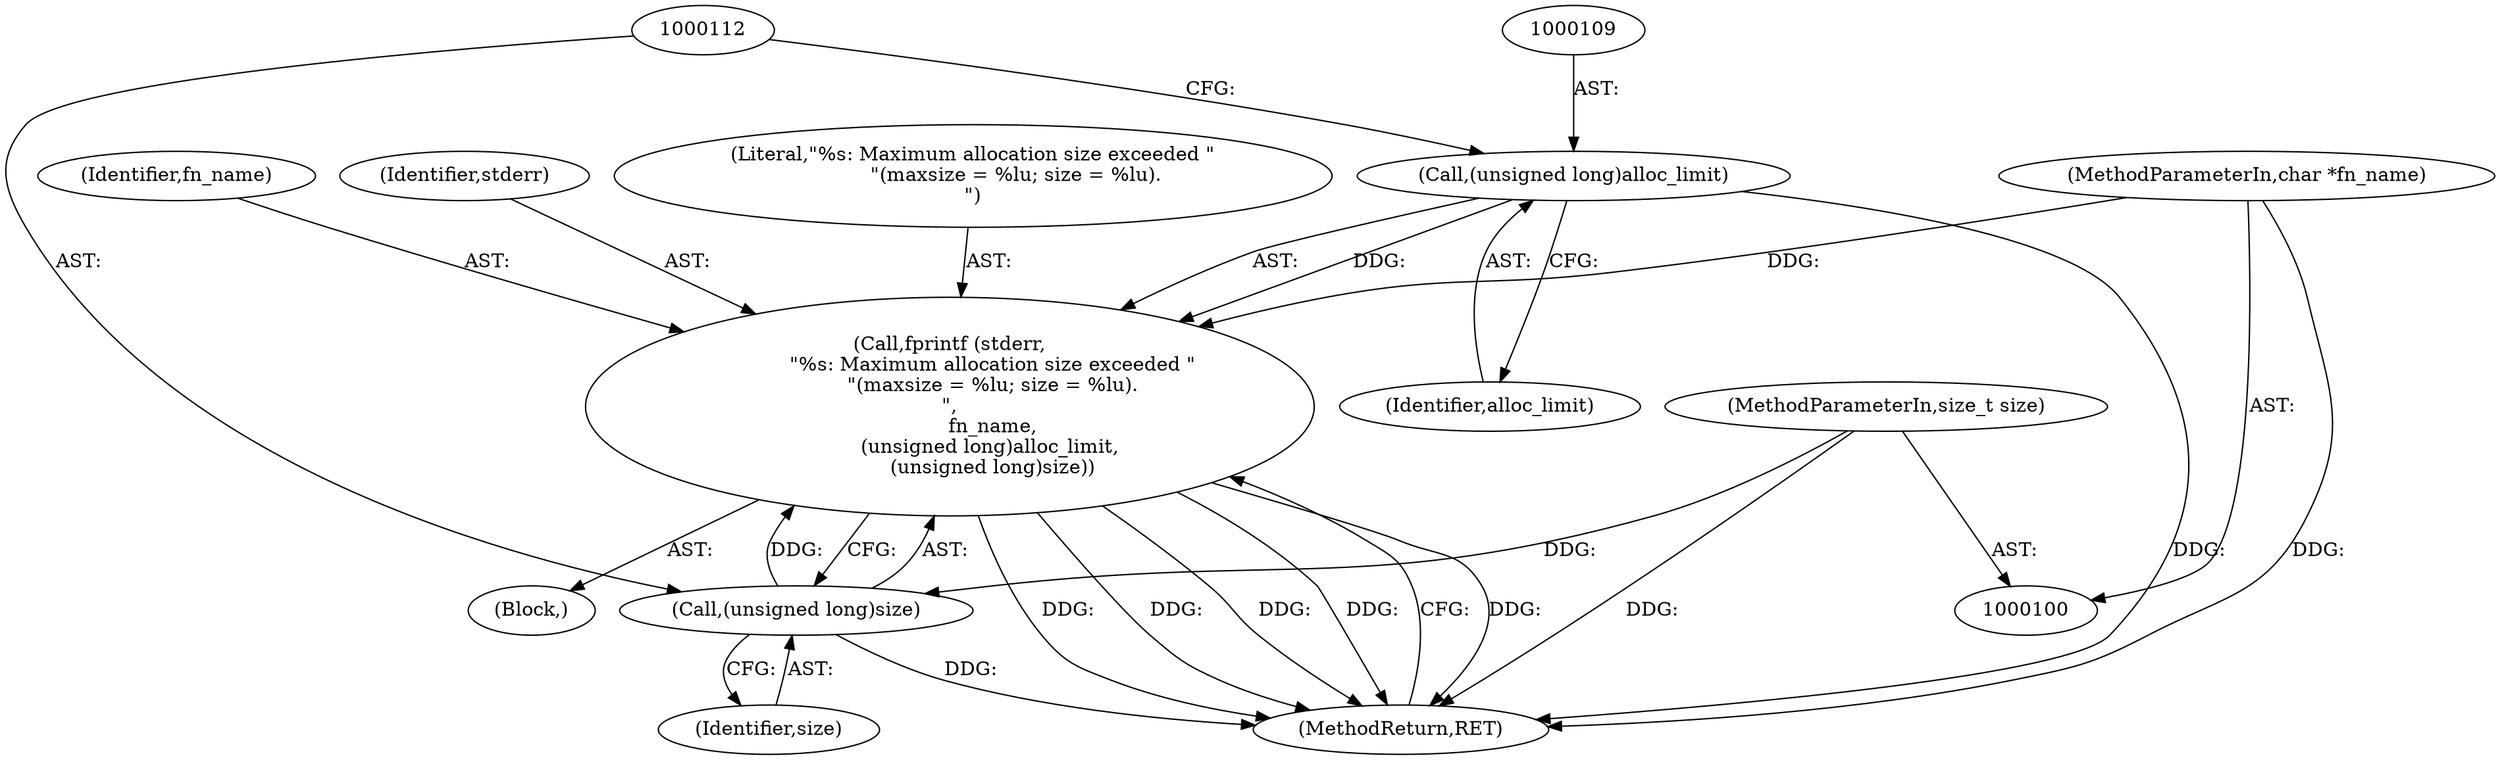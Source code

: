 digraph "0_tnef_c5044689e50039635e7700fe2472fd632ac77176_0@API" {
"1000104" [label="(Call,fprintf (stderr,\n              \"%s: Maximum allocation size exceeded \"\n              \"(maxsize = %lu; size = %lu).\n\",\n              fn_name,\n             (unsigned long)alloc_limit,\n              (unsigned long)size))"];
"1000101" [label="(MethodParameterIn,char *fn_name)"];
"1000108" [label="(Call,(unsigned long)alloc_limit)"];
"1000111" [label="(Call,(unsigned long)size)"];
"1000102" [label="(MethodParameterIn,size_t size)"];
"1000104" [label="(Call,fprintf (stderr,\n              \"%s: Maximum allocation size exceeded \"\n              \"(maxsize = %lu; size = %lu).\n\",\n              fn_name,\n             (unsigned long)alloc_limit,\n              (unsigned long)size))"];
"1000110" [label="(Identifier,alloc_limit)"];
"1000103" [label="(Block,)"];
"1000107" [label="(Identifier,fn_name)"];
"1000111" [label="(Call,(unsigned long)size)"];
"1000108" [label="(Call,(unsigned long)alloc_limit)"];
"1000102" [label="(MethodParameterIn,size_t size)"];
"1000113" [label="(Identifier,size)"];
"1000105" [label="(Identifier,stderr)"];
"1000106" [label="(Literal,\"%s: Maximum allocation size exceeded \"\n              \"(maxsize = %lu; size = %lu).\n\")"];
"1000101" [label="(MethodParameterIn,char *fn_name)"];
"1000114" [label="(MethodReturn,RET)"];
"1000104" -> "1000103"  [label="AST: "];
"1000104" -> "1000111"  [label="CFG: "];
"1000105" -> "1000104"  [label="AST: "];
"1000106" -> "1000104"  [label="AST: "];
"1000107" -> "1000104"  [label="AST: "];
"1000108" -> "1000104"  [label="AST: "];
"1000111" -> "1000104"  [label="AST: "];
"1000114" -> "1000104"  [label="CFG: "];
"1000104" -> "1000114"  [label="DDG: "];
"1000104" -> "1000114"  [label="DDG: "];
"1000104" -> "1000114"  [label="DDG: "];
"1000104" -> "1000114"  [label="DDG: "];
"1000104" -> "1000114"  [label="DDG: "];
"1000101" -> "1000104"  [label="DDG: "];
"1000108" -> "1000104"  [label="DDG: "];
"1000111" -> "1000104"  [label="DDG: "];
"1000101" -> "1000100"  [label="AST: "];
"1000101" -> "1000114"  [label="DDG: "];
"1000108" -> "1000110"  [label="CFG: "];
"1000109" -> "1000108"  [label="AST: "];
"1000110" -> "1000108"  [label="AST: "];
"1000112" -> "1000108"  [label="CFG: "];
"1000108" -> "1000114"  [label="DDG: "];
"1000111" -> "1000113"  [label="CFG: "];
"1000112" -> "1000111"  [label="AST: "];
"1000113" -> "1000111"  [label="AST: "];
"1000111" -> "1000114"  [label="DDG: "];
"1000102" -> "1000111"  [label="DDG: "];
"1000102" -> "1000100"  [label="AST: "];
"1000102" -> "1000114"  [label="DDG: "];
}
